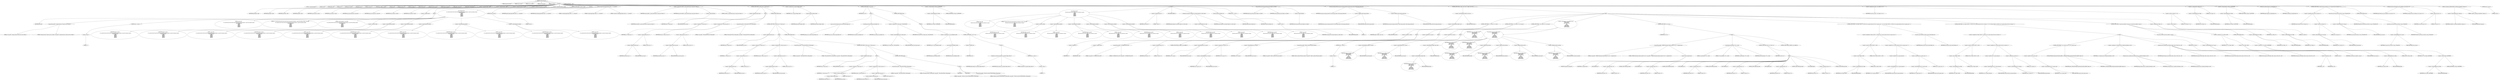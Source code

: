 digraph hostapd_notif_assoc {  
"1000117" [label = "(METHOD,hostapd_notif_assoc)" ]
"1000118" [label = "(PARAM,hostapd_data *hapd)" ]
"1000119" [label = "(PARAM,const u8 *addr)" ]
"1000120" [label = "(PARAM,const u8 *req_ies)" ]
"1000121" [label = "(PARAM,size_t req_ies_len)" ]
"1000122" [label = "(PARAM,int reassoc)" ]
"1000123" [label = "(BLOCK,,)" ]
"1000124" [label = "(LOCAL,v5: wpa_state_machine *)" ]
"1000125" [label = "(LOCAL,v6: u32)" ]
"1000126" [label = "(LOCAL,reason: u16)" ]
"1000127" [label = "(LOCAL,p: u8 *)" ]
"1000128" [label = "(LOCAL,buf: u8 [ 1064 ])" ]
"1000129" [label = "(LOCAL,ielen: size_t)" ]
"1000130" [label = "(LOCAL,ie: const u8 *)" ]
"1000131" [label = "(LOCAL,elems: ieee802_11_elems)" ]
"1000132" [label = "(LOCAL,res: int)" ]
"1000133" [label = "(LOCAL,new_assoc: int)" ]
"1000134" [label = "(LOCAL,sta: sta_info *)" ]
"1000135" [label = "(LOCAL,reassoca: int)" ]
"1000136" [label = "(LOCAL,req_ies_lena: size_t)" ]
"1000137" [label = "(LOCAL,req_iesa: const u8 *)" ]
"1000138" [label = "(LOCAL,addra: const u8 *)" ]
"1000139" [label = "(LOCAL,hapda: hostapd_data *)" ]
"1000140" [label = "(<operator>.assignment,hapda = hapd)" ]
"1000141" [label = "(IDENTIFIER,hapda,hapda = hapd)" ]
"1000142" [label = "(IDENTIFIER,hapd,hapda = hapd)" ]
"1000143" [label = "(<operator>.assignment,addra = addr)" ]
"1000144" [label = "(IDENTIFIER,addra,addra = addr)" ]
"1000145" [label = "(IDENTIFIER,addr,addra = addr)" ]
"1000146" [label = "(<operator>.assignment,req_iesa = req_ies)" ]
"1000147" [label = "(IDENTIFIER,req_iesa,req_iesa = req_ies)" ]
"1000148" [label = "(IDENTIFIER,req_ies,req_iesa = req_ies)" ]
"1000149" [label = "(<operator>.assignment,req_ies_lena = req_ies_len)" ]
"1000150" [label = "(IDENTIFIER,req_ies_lena,req_ies_lena = req_ies_len)" ]
"1000151" [label = "(IDENTIFIER,req_ies_len,req_ies_lena = req_ies_len)" ]
"1000152" [label = "(<operator>.assignment,reassoca = reassoc)" ]
"1000153" [label = "(IDENTIFIER,reassoca,reassoca = reassoc)" ]
"1000154" [label = "(IDENTIFIER,reassoc,reassoca = reassoc)" ]
"1000155" [label = "(CONTROL_STRUCTURE,if ( !addr ),if ( !addr ))" ]
"1000156" [label = "(<operator>.logicalNot,!addr)" ]
"1000157" [label = "(IDENTIFIER,addr,!addr)" ]
"1000158" [label = "(BLOCK,,)" ]
"1000159" [label = "(wpa_printf,wpa_printf(2, \"hostapd_notif_assoc: Skip event with no address\"))" ]
"1000160" [label = "(LITERAL,2,wpa_printf(2, \"hostapd_notif_assoc: Skip event with no address\"))" ]
"1000161" [label = "(LITERAL,\"hostapd_notif_assoc: Skip event with no address\",wpa_printf(2, \"hostapd_notif_assoc: Skip event with no address\"))" ]
"1000162" [label = "(RETURN,return -1;,return -1;)" ]
"1000163" [label = "(<operator>.minus,-1)" ]
"1000164" [label = "(LITERAL,1,-1)" ]
"1000165" [label = "(BLOCK,,)" ]
"1000166" [label = "(wpa_printf,wpa_printf(\n      2,\n      \"%s: Invalid SA=%02x:%02x:%02x:%02x:%02x:%02x in received indication - ignore this indication silently\",\n      \"hostapd_notif_assoc\",\n      *addra,\n      addra[1],\n      addra[2],\n      addra[3],\n      addra[4],\n      addra[5]))" ]
"1000167" [label = "(LITERAL,2,wpa_printf(\n      2,\n      \"%s: Invalid SA=%02x:%02x:%02x:%02x:%02x:%02x in received indication - ignore this indication silently\",\n      \"hostapd_notif_assoc\",\n      *addra,\n      addra[1],\n      addra[2],\n      addra[3],\n      addra[4],\n      addra[5]))" ]
"1000168" [label = "(LITERAL,\"%s: Invalid SA=%02x:%02x:%02x:%02x:%02x:%02x in received indication - ignore this indication silently\",wpa_printf(\n      2,\n      \"%s: Invalid SA=%02x:%02x:%02x:%02x:%02x:%02x in received indication - ignore this indication silently\",\n      \"hostapd_notif_assoc\",\n      *addra,\n      addra[1],\n      addra[2],\n      addra[3],\n      addra[4],\n      addra[5]))" ]
"1000169" [label = "(LITERAL,\"hostapd_notif_assoc\",wpa_printf(\n      2,\n      \"%s: Invalid SA=%02x:%02x:%02x:%02x:%02x:%02x in received indication - ignore this indication silently\",\n      \"hostapd_notif_assoc\",\n      *addra,\n      addra[1],\n      addra[2],\n      addra[3],\n      addra[4],\n      addra[5]))" ]
"1000170" [label = "(<operator>.indirection,*addra)" ]
"1000171" [label = "(IDENTIFIER,addra,wpa_printf(\n      2,\n      \"%s: Invalid SA=%02x:%02x:%02x:%02x:%02x:%02x in received indication - ignore this indication silently\",\n      \"hostapd_notif_assoc\",\n      *addra,\n      addra[1],\n      addra[2],\n      addra[3],\n      addra[4],\n      addra[5]))" ]
"1000172" [label = "(<operator>.indirectIndexAccess,addra[1])" ]
"1000173" [label = "(IDENTIFIER,addra,wpa_printf(\n      2,\n      \"%s: Invalid SA=%02x:%02x:%02x:%02x:%02x:%02x in received indication - ignore this indication silently\",\n      \"hostapd_notif_assoc\",\n      *addra,\n      addra[1],\n      addra[2],\n      addra[3],\n      addra[4],\n      addra[5]))" ]
"1000174" [label = "(LITERAL,1,wpa_printf(\n      2,\n      \"%s: Invalid SA=%02x:%02x:%02x:%02x:%02x:%02x in received indication - ignore this indication silently\",\n      \"hostapd_notif_assoc\",\n      *addra,\n      addra[1],\n      addra[2],\n      addra[3],\n      addra[4],\n      addra[5]))" ]
"1000175" [label = "(<operator>.indirectIndexAccess,addra[2])" ]
"1000176" [label = "(IDENTIFIER,addra,wpa_printf(\n      2,\n      \"%s: Invalid SA=%02x:%02x:%02x:%02x:%02x:%02x in received indication - ignore this indication silently\",\n      \"hostapd_notif_assoc\",\n      *addra,\n      addra[1],\n      addra[2],\n      addra[3],\n      addra[4],\n      addra[5]))" ]
"1000177" [label = "(LITERAL,2,wpa_printf(\n      2,\n      \"%s: Invalid SA=%02x:%02x:%02x:%02x:%02x:%02x in received indication - ignore this indication silently\",\n      \"hostapd_notif_assoc\",\n      *addra,\n      addra[1],\n      addra[2],\n      addra[3],\n      addra[4],\n      addra[5]))" ]
"1000178" [label = "(<operator>.indirectIndexAccess,addra[3])" ]
"1000179" [label = "(IDENTIFIER,addra,wpa_printf(\n      2,\n      \"%s: Invalid SA=%02x:%02x:%02x:%02x:%02x:%02x in received indication - ignore this indication silently\",\n      \"hostapd_notif_assoc\",\n      *addra,\n      addra[1],\n      addra[2],\n      addra[3],\n      addra[4],\n      addra[5]))" ]
"1000180" [label = "(LITERAL,3,wpa_printf(\n      2,\n      \"%s: Invalid SA=%02x:%02x:%02x:%02x:%02x:%02x in received indication - ignore this indication silently\",\n      \"hostapd_notif_assoc\",\n      *addra,\n      addra[1],\n      addra[2],\n      addra[3],\n      addra[4],\n      addra[5]))" ]
"1000181" [label = "(<operator>.indirectIndexAccess,addra[4])" ]
"1000182" [label = "(IDENTIFIER,addra,wpa_printf(\n      2,\n      \"%s: Invalid SA=%02x:%02x:%02x:%02x:%02x:%02x in received indication - ignore this indication silently\",\n      \"hostapd_notif_assoc\",\n      *addra,\n      addra[1],\n      addra[2],\n      addra[3],\n      addra[4],\n      addra[5]))" ]
"1000183" [label = "(LITERAL,4,wpa_printf(\n      2,\n      \"%s: Invalid SA=%02x:%02x:%02x:%02x:%02x:%02x in received indication - ignore this indication silently\",\n      \"hostapd_notif_assoc\",\n      *addra,\n      addra[1],\n      addra[2],\n      addra[3],\n      addra[4],\n      addra[5]))" ]
"1000184" [label = "(<operator>.indirectIndexAccess,addra[5])" ]
"1000185" [label = "(IDENTIFIER,addra,wpa_printf(\n      2,\n      \"%s: Invalid SA=%02x:%02x:%02x:%02x:%02x:%02x in received indication - ignore this indication silently\",\n      \"hostapd_notif_assoc\",\n      *addra,\n      addra[1],\n      addra[2],\n      addra[3],\n      addra[4],\n      addra[5]))" ]
"1000186" [label = "(LITERAL,5,wpa_printf(\n      2,\n      \"%s: Invalid SA=%02x:%02x:%02x:%02x:%02x:%02x in received indication - ignore this indication silently\",\n      \"hostapd_notif_assoc\",\n      *addra,\n      addra[1],\n      addra[2],\n      addra[3],\n      addra[4],\n      addra[5]))" ]
"1000187" [label = "(RETURN,return 0;,return 0;)" ]
"1000188" [label = "(LITERAL,0,return 0;)" ]
"1000189" [label = "(hostapd_logger,hostapd_logger(hapda, addra, 1u, 2, \"associated\"))" ]
"1000190" [label = "(IDENTIFIER,hapda,hostapd_logger(hapda, addra, 1u, 2, \"associated\"))" ]
"1000191" [label = "(IDENTIFIER,addra,hostapd_logger(hapda, addra, 1u, 2, \"associated\"))" ]
"1000192" [label = "(LITERAL,1u,hostapd_logger(hapda, addra, 1u, 2, \"associated\"))" ]
"1000193" [label = "(LITERAL,2,hostapd_logger(hapda, addra, 1u, 2, \"associated\"))" ]
"1000194" [label = "(LITERAL,\"associated\",hostapd_logger(hapda, addra, 1u, 2, \"associated\"))" ]
"1000195" [label = "(ieee802_11_parse_elems,ieee802_11_parse_elems(req_iesa, req_ies_lena, &elems, 0))" ]
"1000196" [label = "(IDENTIFIER,req_iesa,ieee802_11_parse_elems(req_iesa, req_ies_lena, &elems, 0))" ]
"1000197" [label = "(IDENTIFIER,req_ies_lena,ieee802_11_parse_elems(req_iesa, req_ies_lena, &elems, 0))" ]
"1000198" [label = "(<operator>.addressOf,&elems)" ]
"1000199" [label = "(IDENTIFIER,elems,ieee802_11_parse_elems(req_iesa, req_ies_lena, &elems, 0))" ]
"1000200" [label = "(LITERAL,0,ieee802_11_parse_elems(req_iesa, req_ies_lena, &elems, 0))" ]
"1000201" [label = "(CONTROL_STRUCTURE,if ( elems.wps_ie ),if ( elems.wps_ie ))" ]
"1000202" [label = "(<operator>.fieldAccess,elems.wps_ie)" ]
"1000203" [label = "(IDENTIFIER,elems,if ( elems.wps_ie ))" ]
"1000204" [label = "(FIELD_IDENTIFIER,wps_ie,wps_ie)" ]
"1000205" [label = "(BLOCK,,)" ]
"1000206" [label = "(<operator>.assignment,ie = elems.wps_ie - 2)" ]
"1000207" [label = "(IDENTIFIER,ie,ie = elems.wps_ie - 2)" ]
"1000208" [label = "(<operator>.subtraction,elems.wps_ie - 2)" ]
"1000209" [label = "(<operator>.fieldAccess,elems.wps_ie)" ]
"1000210" [label = "(IDENTIFIER,elems,elems.wps_ie - 2)" ]
"1000211" [label = "(FIELD_IDENTIFIER,wps_ie,wps_ie)" ]
"1000212" [label = "(LITERAL,2,elems.wps_ie - 2)" ]
"1000213" [label = "(<operator>.assignment,ielen = elems.wps_ie_len + 2)" ]
"1000214" [label = "(IDENTIFIER,ielen,ielen = elems.wps_ie_len + 2)" ]
"1000215" [label = "(<operator>.addition,elems.wps_ie_len + 2)" ]
"1000216" [label = "(<operator>.fieldAccess,elems.wps_ie_len)" ]
"1000217" [label = "(IDENTIFIER,elems,elems.wps_ie_len + 2)" ]
"1000218" [label = "(FIELD_IDENTIFIER,wps_ie_len,wps_ie_len)" ]
"1000219" [label = "(LITERAL,2,elems.wps_ie_len + 2)" ]
"1000220" [label = "(wpa_printf,wpa_printf(2, \"STA included WPS IE in (Re)AssocReq\"))" ]
"1000221" [label = "(LITERAL,2,wpa_printf(2, \"STA included WPS IE in (Re)AssocReq\"))" ]
"1000222" [label = "(LITERAL,\"STA included WPS IE in (Re)AssocReq\",wpa_printf(2, \"STA included WPS IE in (Re)AssocReq\"))" ]
"1000223" [label = "(CONTROL_STRUCTURE,else,else)" ]
"1000224" [label = "(CONTROL_STRUCTURE,if ( elems.rsn_ie ),if ( elems.rsn_ie ))" ]
"1000225" [label = "(<operator>.fieldAccess,elems.rsn_ie)" ]
"1000226" [label = "(IDENTIFIER,elems,if ( elems.rsn_ie ))" ]
"1000227" [label = "(FIELD_IDENTIFIER,rsn_ie,rsn_ie)" ]
"1000228" [label = "(BLOCK,,)" ]
"1000229" [label = "(<operator>.assignment,ie = elems.rsn_ie - 2)" ]
"1000230" [label = "(IDENTIFIER,ie,ie = elems.rsn_ie - 2)" ]
"1000231" [label = "(<operator>.subtraction,elems.rsn_ie - 2)" ]
"1000232" [label = "(<operator>.fieldAccess,elems.rsn_ie)" ]
"1000233" [label = "(IDENTIFIER,elems,elems.rsn_ie - 2)" ]
"1000234" [label = "(FIELD_IDENTIFIER,rsn_ie,rsn_ie)" ]
"1000235" [label = "(LITERAL,2,elems.rsn_ie - 2)" ]
"1000236" [label = "(<operator>.assignment,ielen = elems.rsn_ie_len + 2)" ]
"1000237" [label = "(IDENTIFIER,ielen,ielen = elems.rsn_ie_len + 2)" ]
"1000238" [label = "(<operator>.addition,elems.rsn_ie_len + 2)" ]
"1000239" [label = "(<operator>.fieldAccess,elems.rsn_ie_len)" ]
"1000240" [label = "(IDENTIFIER,elems,elems.rsn_ie_len + 2)" ]
"1000241" [label = "(FIELD_IDENTIFIER,rsn_ie_len,rsn_ie_len)" ]
"1000242" [label = "(LITERAL,2,elems.rsn_ie_len + 2)" ]
"1000243" [label = "(wpa_printf,wpa_printf(2, \"STA included RSN IE in (Re)AssocReq\"))" ]
"1000244" [label = "(LITERAL,2,wpa_printf(2, \"STA included RSN IE in (Re)AssocReq\"))" ]
"1000245" [label = "(LITERAL,\"STA included RSN IE in (Re)AssocReq\",wpa_printf(2, \"STA included RSN IE in (Re)AssocReq\"))" ]
"1000246" [label = "(CONTROL_STRUCTURE,else,else)" ]
"1000247" [label = "(CONTROL_STRUCTURE,if ( elems.wpa_ie ),if ( elems.wpa_ie ))" ]
"1000248" [label = "(<operator>.fieldAccess,elems.wpa_ie)" ]
"1000249" [label = "(IDENTIFIER,elems,if ( elems.wpa_ie ))" ]
"1000250" [label = "(FIELD_IDENTIFIER,wpa_ie,wpa_ie)" ]
"1000251" [label = "(BLOCK,,)" ]
"1000252" [label = "(<operator>.assignment,ie = elems.wpa_ie - 2)" ]
"1000253" [label = "(IDENTIFIER,ie,ie = elems.wpa_ie - 2)" ]
"1000254" [label = "(<operator>.subtraction,elems.wpa_ie - 2)" ]
"1000255" [label = "(<operator>.fieldAccess,elems.wpa_ie)" ]
"1000256" [label = "(IDENTIFIER,elems,elems.wpa_ie - 2)" ]
"1000257" [label = "(FIELD_IDENTIFIER,wpa_ie,wpa_ie)" ]
"1000258" [label = "(LITERAL,2,elems.wpa_ie - 2)" ]
"1000259" [label = "(<operator>.assignment,ielen = elems.wpa_ie_len + 2)" ]
"1000260" [label = "(IDENTIFIER,ielen,ielen = elems.wpa_ie_len + 2)" ]
"1000261" [label = "(<operator>.addition,elems.wpa_ie_len + 2)" ]
"1000262" [label = "(<operator>.fieldAccess,elems.wpa_ie_len)" ]
"1000263" [label = "(IDENTIFIER,elems,elems.wpa_ie_len + 2)" ]
"1000264" [label = "(FIELD_IDENTIFIER,wpa_ie_len,wpa_ie_len)" ]
"1000265" [label = "(LITERAL,2,elems.wpa_ie_len + 2)" ]
"1000266" [label = "(wpa_printf,wpa_printf(2, \"STA included WPA IE in (Re)AssocReq\"))" ]
"1000267" [label = "(LITERAL,2,wpa_printf(2, \"STA included WPA IE in (Re)AssocReq\"))" ]
"1000268" [label = "(LITERAL,\"STA included WPA IE in (Re)AssocReq\",wpa_printf(2, \"STA included WPA IE in (Re)AssocReq\"))" ]
"1000269" [label = "(CONTROL_STRUCTURE,else,else)" ]
"1000270" [label = "(BLOCK,,)" ]
"1000271" [label = "(IDENTIFIER,L,)" ]
"1000272" [label = "(IDENTIFIER,L,)" ]
"1000273" [label = "(wpa_printf,wpa_printf(2, \"STA did not include WPS/RSN/WPA IE in (Re)AssocReq\"))" ]
"1000274" [label = "(LITERAL,2,wpa_printf(2, \"STA did not include WPS/RSN/WPA IE in (Re)AssocReq\"))" ]
"1000275" [label = "(LITERAL,\"STA did not include WPS/RSN/WPA IE in (Re)AssocReq\",wpa_printf(2, \"STA did not include WPS/RSN/WPA IE in (Re)AssocReq\"))" ]
"1000276" [label = "(<operator>.assignment,sta = ap_get_sta(hapda, addra))" ]
"1000277" [label = "(IDENTIFIER,sta,sta = ap_get_sta(hapda, addra))" ]
"1000278" [label = "(ap_get_sta,ap_get_sta(hapda, addra))" ]
"1000279" [label = "(IDENTIFIER,hapda,ap_get_sta(hapda, addra))" ]
"1000280" [label = "(IDENTIFIER,addra,ap_get_sta(hapda, addra))" ]
"1000281" [label = "(CONTROL_STRUCTURE,if ( sta ),if ( sta ))" ]
"1000282" [label = "(IDENTIFIER,sta,if ( sta ))" ]
"1000283" [label = "(BLOCK,,)" ]
"1000284" [label = "(ap_sta_no_session_timeout,ap_sta_no_session_timeout(hapda, sta))" ]
"1000285" [label = "(IDENTIFIER,hapda,ap_sta_no_session_timeout(hapda, sta))" ]
"1000286" [label = "(IDENTIFIER,sta,ap_sta_no_session_timeout(hapda, sta))" ]
"1000287" [label = "(accounting_sta_stop,accounting_sta_stop(hapda, sta))" ]
"1000288" [label = "(IDENTIFIER,hapda,accounting_sta_stop(hapda, sta))" ]
"1000289" [label = "(IDENTIFIER,sta,accounting_sta_stop(hapda, sta))" ]
"1000290" [label = "(<operator>.assignment,sta->timeout_next = STA_NULLFUNC)" ]
"1000291" [label = "(<operator>.indirectFieldAccess,sta->timeout_next)" ]
"1000292" [label = "(IDENTIFIER,sta,sta->timeout_next = STA_NULLFUNC)" ]
"1000293" [label = "(FIELD_IDENTIFIER,timeout_next,timeout_next)" ]
"1000294" [label = "(IDENTIFIER,STA_NULLFUNC,sta->timeout_next = STA_NULLFUNC)" ]
"1000295" [label = "(CONTROL_STRUCTURE,else,else)" ]
"1000296" [label = "(BLOCK,,)" ]
"1000297" [label = "(<operator>.assignment,sta = ap_sta_add(hapda, addra))" ]
"1000298" [label = "(IDENTIFIER,sta,sta = ap_sta_add(hapda, addra))" ]
"1000299" [label = "(ap_sta_add,ap_sta_add(hapda, addra))" ]
"1000300" [label = "(IDENTIFIER,hapda,ap_sta_add(hapda, addra))" ]
"1000301" [label = "(IDENTIFIER,addra,ap_sta_add(hapda, addra))" ]
"1000302" [label = "(CONTROL_STRUCTURE,if ( !sta ),if ( !sta ))" ]
"1000303" [label = "(<operator>.logicalNot,!sta)" ]
"1000304" [label = "(IDENTIFIER,sta,!sta)" ]
"1000305" [label = "(BLOCK,,)" ]
"1000306" [label = "(hostapd_drv_sta_disassoc,hostapd_drv_sta_disassoc(hapda, addra, 5))" ]
"1000307" [label = "(IDENTIFIER,hapda,hostapd_drv_sta_disassoc(hapda, addra, 5))" ]
"1000308" [label = "(IDENTIFIER,addra,hostapd_drv_sta_disassoc(hapda, addra, 5))" ]
"1000309" [label = "(LITERAL,5,hostapd_drv_sta_disassoc(hapda, addra, 5))" ]
"1000310" [label = "(RETURN,return -1;,return -1;)" ]
"1000311" [label = "(<operator>.minus,-1)" ]
"1000312" [label = "(LITERAL,1,-1)" ]
"1000313" [label = "(<operators>.assignmentAnd,sta->flags &= 0xFFFECFFF)" ]
"1000314" [label = "(<operator>.indirectFieldAccess,sta->flags)" ]
"1000315" [label = "(IDENTIFIER,sta,sta->flags &= 0xFFFECFFF)" ]
"1000316" [label = "(FIELD_IDENTIFIER,flags,flags)" ]
"1000317" [label = "(LITERAL,0xFFFECFFF,sta->flags &= 0xFFFECFFF)" ]
"1000318" [label = "(BLOCK,,)" ]
"1000319" [label = "(wpa_printf,wpa_printf(\n      3,\n      \"STA %02x:%02x:%02x:%02x:%02x:%02x not allowed to connect\",\n      *addra,\n      addra[1],\n      addra[2],\n      addra[3],\n      addra[4],\n      addra[5]))" ]
"1000320" [label = "(LITERAL,3,wpa_printf(\n      3,\n      \"STA %02x:%02x:%02x:%02x:%02x:%02x not allowed to connect\",\n      *addra,\n      addra[1],\n      addra[2],\n      addra[3],\n      addra[4],\n      addra[5]))" ]
"1000321" [label = "(LITERAL,\"STA %02x:%02x:%02x:%02x:%02x:%02x not allowed to connect\",wpa_printf(\n      3,\n      \"STA %02x:%02x:%02x:%02x:%02x:%02x not allowed to connect\",\n      *addra,\n      addra[1],\n      addra[2],\n      addra[3],\n      addra[4],\n      addra[5]))" ]
"1000322" [label = "(<operator>.indirection,*addra)" ]
"1000323" [label = "(IDENTIFIER,addra,wpa_printf(\n      3,\n      \"STA %02x:%02x:%02x:%02x:%02x:%02x not allowed to connect\",\n      *addra,\n      addra[1],\n      addra[2],\n      addra[3],\n      addra[4],\n      addra[5]))" ]
"1000324" [label = "(<operator>.indirectIndexAccess,addra[1])" ]
"1000325" [label = "(IDENTIFIER,addra,wpa_printf(\n      3,\n      \"STA %02x:%02x:%02x:%02x:%02x:%02x not allowed to connect\",\n      *addra,\n      addra[1],\n      addra[2],\n      addra[3],\n      addra[4],\n      addra[5]))" ]
"1000326" [label = "(LITERAL,1,wpa_printf(\n      3,\n      \"STA %02x:%02x:%02x:%02x:%02x:%02x not allowed to connect\",\n      *addra,\n      addra[1],\n      addra[2],\n      addra[3],\n      addra[4],\n      addra[5]))" ]
"1000327" [label = "(<operator>.indirectIndexAccess,addra[2])" ]
"1000328" [label = "(IDENTIFIER,addra,wpa_printf(\n      3,\n      \"STA %02x:%02x:%02x:%02x:%02x:%02x not allowed to connect\",\n      *addra,\n      addra[1],\n      addra[2],\n      addra[3],\n      addra[4],\n      addra[5]))" ]
"1000329" [label = "(LITERAL,2,wpa_printf(\n      3,\n      \"STA %02x:%02x:%02x:%02x:%02x:%02x not allowed to connect\",\n      *addra,\n      addra[1],\n      addra[2],\n      addra[3],\n      addra[4],\n      addra[5]))" ]
"1000330" [label = "(<operator>.indirectIndexAccess,addra[3])" ]
"1000331" [label = "(IDENTIFIER,addra,wpa_printf(\n      3,\n      \"STA %02x:%02x:%02x:%02x:%02x:%02x not allowed to connect\",\n      *addra,\n      addra[1],\n      addra[2],\n      addra[3],\n      addra[4],\n      addra[5]))" ]
"1000332" [label = "(LITERAL,3,wpa_printf(\n      3,\n      \"STA %02x:%02x:%02x:%02x:%02x:%02x not allowed to connect\",\n      *addra,\n      addra[1],\n      addra[2],\n      addra[3],\n      addra[4],\n      addra[5]))" ]
"1000333" [label = "(<operator>.indirectIndexAccess,addra[4])" ]
"1000334" [label = "(IDENTIFIER,addra,wpa_printf(\n      3,\n      \"STA %02x:%02x:%02x:%02x:%02x:%02x not allowed to connect\",\n      *addra,\n      addra[1],\n      addra[2],\n      addra[3],\n      addra[4],\n      addra[5]))" ]
"1000335" [label = "(LITERAL,4,wpa_printf(\n      3,\n      \"STA %02x:%02x:%02x:%02x:%02x:%02x not allowed to connect\",\n      *addra,\n      addra[1],\n      addra[2],\n      addra[3],\n      addra[4],\n      addra[5]))" ]
"1000336" [label = "(<operator>.indirectIndexAccess,addra[5])" ]
"1000337" [label = "(IDENTIFIER,addra,wpa_printf(\n      3,\n      \"STA %02x:%02x:%02x:%02x:%02x:%02x not allowed to connect\",\n      *addra,\n      addra[1],\n      addra[2],\n      addra[3],\n      addra[4],\n      addra[5]))" ]
"1000338" [label = "(LITERAL,5,wpa_printf(\n      3,\n      \"STA %02x:%02x:%02x:%02x:%02x:%02x not allowed to connect\",\n      *addra,\n      addra[1],\n      addra[2],\n      addra[3],\n      addra[4],\n      addra[5]))" ]
"1000339" [label = "(<operator>.assignment,reason = 1)" ]
"1000340" [label = "(IDENTIFIER,reason,reason = 1)" ]
"1000341" [label = "(LITERAL,1,reason = 1)" ]
"1000342" [label = "(JUMP_TARGET,LABEL_61)" ]
"1000343" [label = "(hostapd_drv_sta_disassoc,hostapd_drv_sta_disassoc(hapda, sta->addr, reason))" ]
"1000344" [label = "(IDENTIFIER,hapda,hostapd_drv_sta_disassoc(hapda, sta->addr, reason))" ]
"1000345" [label = "(<operator>.indirectFieldAccess,sta->addr)" ]
"1000346" [label = "(IDENTIFIER,sta,hostapd_drv_sta_disassoc(hapda, sta->addr, reason))" ]
"1000347" [label = "(FIELD_IDENTIFIER,addr,addr)" ]
"1000348" [label = "(IDENTIFIER,reason,hostapd_drv_sta_disassoc(hapda, sta->addr, reason))" ]
"1000349" [label = "(ap_free_sta,ap_free_sta(hapda, sta))" ]
"1000350" [label = "(IDENTIFIER,hapda,ap_free_sta(hapda, sta))" ]
"1000351" [label = "(IDENTIFIER,sta,ap_free_sta(hapda, sta))" ]
"1000352" [label = "(RETURN,return -1;,return -1;)" ]
"1000353" [label = "(<operator>.minus,-1)" ]
"1000354" [label = "(LITERAL,1,-1)" ]
"1000355" [label = "(mbo_ap_check_sta_assoc,mbo_ap_check_sta_assoc(hapda, sta, &elems))" ]
"1000356" [label = "(IDENTIFIER,hapda,mbo_ap_check_sta_assoc(hapda, sta, &elems))" ]
"1000357" [label = "(IDENTIFIER,sta,mbo_ap_check_sta_assoc(hapda, sta, &elems))" ]
"1000358" [label = "(<operator>.addressOf,&elems)" ]
"1000359" [label = "(IDENTIFIER,elems,mbo_ap_check_sta_assoc(hapda, sta, &elems))" ]
"1000360" [label = "(ap_copy_sta_supp_op_classes,ap_copy_sta_supp_op_classes(sta, elems.supp_op_classes, elems.supp_op_classes_len))" ]
"1000361" [label = "(IDENTIFIER,sta,ap_copy_sta_supp_op_classes(sta, elems.supp_op_classes, elems.supp_op_classes_len))" ]
"1000362" [label = "(<operator>.fieldAccess,elems.supp_op_classes)" ]
"1000363" [label = "(IDENTIFIER,elems,ap_copy_sta_supp_op_classes(sta, elems.supp_op_classes, elems.supp_op_classes_len))" ]
"1000364" [label = "(FIELD_IDENTIFIER,supp_op_classes,supp_op_classes)" ]
"1000365" [label = "(<operator>.fieldAccess,elems.supp_op_classes_len)" ]
"1000366" [label = "(IDENTIFIER,elems,ap_copy_sta_supp_op_classes(sta, elems.supp_op_classes, elems.supp_op_classes_len))" ]
"1000367" [label = "(FIELD_IDENTIFIER,supp_op_classes_len,supp_op_classes_len)" ]
"1000368" [label = "(CONTROL_STRUCTURE,if ( hapda->conf->wpa ),if ( hapda->conf->wpa ))" ]
"1000369" [label = "(<operator>.indirectFieldAccess,hapda->conf->wpa)" ]
"1000370" [label = "(<operator>.indirectFieldAccess,hapda->conf)" ]
"1000371" [label = "(IDENTIFIER,hapda,if ( hapda->conf->wpa ))" ]
"1000372" [label = "(FIELD_IDENTIFIER,conf,conf)" ]
"1000373" [label = "(FIELD_IDENTIFIER,wpa,wpa)" ]
"1000374" [label = "(BLOCK,,)" ]
"1000375" [label = "(CONTROL_STRUCTURE,if ( !ie || !ielen ),if ( !ie || !ielen ))" ]
"1000376" [label = "(<operator>.logicalOr,!ie || !ielen)" ]
"1000377" [label = "(<operator>.logicalNot,!ie)" ]
"1000378" [label = "(IDENTIFIER,ie,!ie)" ]
"1000379" [label = "(<operator>.logicalNot,!ielen)" ]
"1000380" [label = "(IDENTIFIER,ielen,!ielen)" ]
"1000381" [label = "(BLOCK,,)" ]
"1000382" [label = "(wpa_printf,wpa_printf(2, \"No WPA/RSN IE from STA\"))" ]
"1000383" [label = "(LITERAL,2,wpa_printf(2, \"No WPA/RSN IE from STA\"))" ]
"1000384" [label = "(LITERAL,\"No WPA/RSN IE from STA\",wpa_printf(2, \"No WPA/RSN IE from STA\"))" ]
"1000385" [label = "(<operator>.assignment,reason = 13)" ]
"1000386" [label = "(IDENTIFIER,reason,reason = 13)" ]
"1000387" [label = "(LITERAL,13,reason = 13)" ]
"1000388" [label = "(CONTROL_STRUCTURE,goto LABEL_61;,goto LABEL_61;)" ]
"1000389" [label = "(CONTROL_STRUCTURE,if ( !sta->wpa_sm ),if ( !sta->wpa_sm ))" ]
"1000390" [label = "(<operator>.logicalNot,!sta->wpa_sm)" ]
"1000391" [label = "(<operator>.indirectFieldAccess,sta->wpa_sm)" ]
"1000392" [label = "(IDENTIFIER,sta,!sta->wpa_sm)" ]
"1000393" [label = "(FIELD_IDENTIFIER,wpa_sm,wpa_sm)" ]
"1000394" [label = "(BLOCK,,)" ]
"1000395" [label = "(<operator>.assignment,sta->wpa_sm = v5)" ]
"1000396" [label = "(<operator>.indirectFieldAccess,sta->wpa_sm)" ]
"1000397" [label = "(IDENTIFIER,sta,sta->wpa_sm = v5)" ]
"1000398" [label = "(FIELD_IDENTIFIER,wpa_sm,wpa_sm)" ]
"1000399" [label = "(IDENTIFIER,v5,sta->wpa_sm = v5)" ]
"1000400" [label = "(CONTROL_STRUCTURE,if ( !sta->wpa_sm ),if ( !sta->wpa_sm ))" ]
"1000401" [label = "(<operator>.logicalNot,!sta->wpa_sm)" ]
"1000402" [label = "(<operator>.indirectFieldAccess,sta->wpa_sm)" ]
"1000403" [label = "(IDENTIFIER,sta,!sta->wpa_sm)" ]
"1000404" [label = "(FIELD_IDENTIFIER,wpa_sm,wpa_sm)" ]
"1000405" [label = "(BLOCK,,)" ]
"1000406" [label = "(wpa_printf,wpa_printf(5, \"Failed to initialize WPA state machine\"))" ]
"1000407" [label = "(LITERAL,5,wpa_printf(5, \"Failed to initialize WPA state machine\"))" ]
"1000408" [label = "(LITERAL,\"Failed to initialize WPA state machine\",wpa_printf(5, \"Failed to initialize WPA state machine\"))" ]
"1000409" [label = "(RETURN,return -1;,return -1;)" ]
"1000410" [label = "(<operator>.minus,-1)" ]
"1000411" [label = "(LITERAL,1,-1)" ]
"1000412" [label = "(<operator>.assignment,res = wpa_validate_wpa_ie(\n            hapda->wpa_auth,\n            sta->wpa_sm,\n            hapda->iface->freq,\n            ie,\n            ielen,\n            elems.mdie,\n            elems.mdie_len,\n            elems.owe_dh,\n            elems.owe_dh_len))" ]
"1000413" [label = "(IDENTIFIER,res,res = wpa_validate_wpa_ie(\n            hapda->wpa_auth,\n            sta->wpa_sm,\n            hapda->iface->freq,\n            ie,\n            ielen,\n            elems.mdie,\n            elems.mdie_len,\n            elems.owe_dh,\n            elems.owe_dh_len))" ]
"1000414" [label = "(wpa_validate_wpa_ie,wpa_validate_wpa_ie(\n            hapda->wpa_auth,\n            sta->wpa_sm,\n            hapda->iface->freq,\n            ie,\n            ielen,\n            elems.mdie,\n            elems.mdie_len,\n            elems.owe_dh,\n            elems.owe_dh_len))" ]
"1000415" [label = "(<operator>.indirectFieldAccess,hapda->wpa_auth)" ]
"1000416" [label = "(IDENTIFIER,hapda,wpa_validate_wpa_ie(\n            hapda->wpa_auth,\n            sta->wpa_sm,\n            hapda->iface->freq,\n            ie,\n            ielen,\n            elems.mdie,\n            elems.mdie_len,\n            elems.owe_dh,\n            elems.owe_dh_len))" ]
"1000417" [label = "(FIELD_IDENTIFIER,wpa_auth,wpa_auth)" ]
"1000418" [label = "(<operator>.indirectFieldAccess,sta->wpa_sm)" ]
"1000419" [label = "(IDENTIFIER,sta,wpa_validate_wpa_ie(\n            hapda->wpa_auth,\n            sta->wpa_sm,\n            hapda->iface->freq,\n            ie,\n            ielen,\n            elems.mdie,\n            elems.mdie_len,\n            elems.owe_dh,\n            elems.owe_dh_len))" ]
"1000420" [label = "(FIELD_IDENTIFIER,wpa_sm,wpa_sm)" ]
"1000421" [label = "(<operator>.indirectFieldAccess,hapda->iface->freq)" ]
"1000422" [label = "(<operator>.indirectFieldAccess,hapda->iface)" ]
"1000423" [label = "(IDENTIFIER,hapda,wpa_validate_wpa_ie(\n            hapda->wpa_auth,\n            sta->wpa_sm,\n            hapda->iface->freq,\n            ie,\n            ielen,\n            elems.mdie,\n            elems.mdie_len,\n            elems.owe_dh,\n            elems.owe_dh_len))" ]
"1000424" [label = "(FIELD_IDENTIFIER,iface,iface)" ]
"1000425" [label = "(FIELD_IDENTIFIER,freq,freq)" ]
"1000426" [label = "(IDENTIFIER,ie,wpa_validate_wpa_ie(\n            hapda->wpa_auth,\n            sta->wpa_sm,\n            hapda->iface->freq,\n            ie,\n            ielen,\n            elems.mdie,\n            elems.mdie_len,\n            elems.owe_dh,\n            elems.owe_dh_len))" ]
"1000427" [label = "(IDENTIFIER,ielen,wpa_validate_wpa_ie(\n            hapda->wpa_auth,\n            sta->wpa_sm,\n            hapda->iface->freq,\n            ie,\n            ielen,\n            elems.mdie,\n            elems.mdie_len,\n            elems.owe_dh,\n            elems.owe_dh_len))" ]
"1000428" [label = "(<operator>.fieldAccess,elems.mdie)" ]
"1000429" [label = "(IDENTIFIER,elems,wpa_validate_wpa_ie(\n            hapda->wpa_auth,\n            sta->wpa_sm,\n            hapda->iface->freq,\n            ie,\n            ielen,\n            elems.mdie,\n            elems.mdie_len,\n            elems.owe_dh,\n            elems.owe_dh_len))" ]
"1000430" [label = "(FIELD_IDENTIFIER,mdie,mdie)" ]
"1000431" [label = "(<operator>.fieldAccess,elems.mdie_len)" ]
"1000432" [label = "(IDENTIFIER,elems,wpa_validate_wpa_ie(\n            hapda->wpa_auth,\n            sta->wpa_sm,\n            hapda->iface->freq,\n            ie,\n            ielen,\n            elems.mdie,\n            elems.mdie_len,\n            elems.owe_dh,\n            elems.owe_dh_len))" ]
"1000433" [label = "(FIELD_IDENTIFIER,mdie_len,mdie_len)" ]
"1000434" [label = "(<operator>.fieldAccess,elems.owe_dh)" ]
"1000435" [label = "(IDENTIFIER,elems,wpa_validate_wpa_ie(\n            hapda->wpa_auth,\n            sta->wpa_sm,\n            hapda->iface->freq,\n            ie,\n            ielen,\n            elems.mdie,\n            elems.mdie_len,\n            elems.owe_dh,\n            elems.owe_dh_len))" ]
"1000436" [label = "(FIELD_IDENTIFIER,owe_dh,owe_dh)" ]
"1000437" [label = "(<operator>.fieldAccess,elems.owe_dh_len)" ]
"1000438" [label = "(IDENTIFIER,elems,wpa_validate_wpa_ie(\n            hapda->wpa_auth,\n            sta->wpa_sm,\n            hapda->iface->freq,\n            ie,\n            ielen,\n            elems.mdie,\n            elems.mdie_len,\n            elems.owe_dh,\n            elems.owe_dh_len))" ]
"1000439" [label = "(FIELD_IDENTIFIER,owe_dh_len,owe_dh_len)" ]
"1000440" [label = "(CONTROL_STRUCTURE,if ( res ),if ( res ))" ]
"1000441" [label = "(IDENTIFIER,res,if ( res ))" ]
"1000442" [label = "(BLOCK,,)" ]
"1000443" [label = "(wpa_printf,wpa_printf(2, \"WPA/RSN information element rejected? (res %u)\", (unsigned int)res))" ]
"1000444" [label = "(LITERAL,2,wpa_printf(2, \"WPA/RSN information element rejected? (res %u)\", (unsigned int)res))" ]
"1000445" [label = "(LITERAL,\"WPA/RSN information element rejected? (res %u)\",wpa_printf(2, \"WPA/RSN information element rejected? (res %u)\", (unsigned int)res))" ]
"1000446" [label = "(<operator>.cast,(unsigned int)res)" ]
"1000447" [label = "(UNKNOWN,unsigned int,unsigned int)" ]
"1000448" [label = "(IDENTIFIER,res,(unsigned int)res)" ]
"1000449" [label = "(wpa_hexdump,wpa_hexdump(2, \"IE\", ie, ielen))" ]
"1000450" [label = "(LITERAL,2,wpa_hexdump(2, \"IE\", ie, ielen))" ]
"1000451" [label = "(LITERAL,\"IE\",wpa_hexdump(2, \"IE\", ie, ielen))" ]
"1000452" [label = "(IDENTIFIER,ie,wpa_hexdump(2, \"IE\", ie, ielen))" ]
"1000453" [label = "(IDENTIFIER,ielen,wpa_hexdump(2, \"IE\", ie, ielen))" ]
"1000454" [label = "(CONTROL_STRUCTURE,switch ( res ),switch ( res ))" ]
"1000455" [label = "(IDENTIFIER,res,switch ( res ))" ]
"1000456" [label = "(BLOCK,,)" ]
"1000457" [label = "(JUMP_TARGET,case 2)" ]
"1000458" [label = "(<operator>.assignment,reason = 18)" ]
"1000459" [label = "(IDENTIFIER,reason,reason = 18)" ]
"1000460" [label = "(LITERAL,18,reason = 18)" ]
"1000461" [label = "(CONTROL_STRUCTURE,break;,break;)" ]
"1000462" [label = "(JUMP_TARGET,case 3)" ]
"1000463" [label = "(<operator>.assignment,reason = 19)" ]
"1000464" [label = "(IDENTIFIER,reason,reason = 19)" ]
"1000465" [label = "(LITERAL,19,reason = 19)" ]
"1000466" [label = "(CONTROL_STRUCTURE,break;,break;)" ]
"1000467" [label = "(JUMP_TARGET,case 4)" ]
"1000468" [label = "(<operator>.assignment,reason = 20)" ]
"1000469" [label = "(IDENTIFIER,reason,reason = 20)" ]
"1000470" [label = "(LITERAL,20,reason = 20)" ]
"1000471" [label = "(CONTROL_STRUCTURE,break;,break;)" ]
"1000472" [label = "(JUMP_TARGET,case 7)" ]
"1000473" [label = "(<operator>.assignment,reason = 13)" ]
"1000474" [label = "(IDENTIFIER,reason,reason = 13)" ]
"1000475" [label = "(LITERAL,13,reason = 13)" ]
"1000476" [label = "(CONTROL_STRUCTURE,break;,break;)" ]
"1000477" [label = "(JUMP_TARGET,case 8)" ]
"1000478" [label = "(<operator>.assignment,reason = 24)" ]
"1000479" [label = "(IDENTIFIER,reason,reason = 24)" ]
"1000480" [label = "(LITERAL,24,reason = 24)" ]
"1000481" [label = "(CONTROL_STRUCTURE,break;,break;)" ]
"1000482" [label = "(JUMP_TARGET,default)" ]
"1000483" [label = "(<operator>.assignment,reason = 13)" ]
"1000484" [label = "(IDENTIFIER,reason,reason = 13)" ]
"1000485" [label = "(LITERAL,13,reason = 13)" ]
"1000486" [label = "(CONTROL_STRUCTURE,break;,break;)" ]
"1000487" [label = "(CONTROL_STRUCTURE,goto LABEL_61;,goto LABEL_61;)" ]
"1000488" [label = "(CONTROL_STRUCTURE,if ( (sta->flags & 0x402) == 1026 && !sta->sa_query_timed_out && sta->sa_query_count > 0 ),if ( (sta->flags & 0x402) == 1026 && !sta->sa_query_timed_out && sta->sa_query_count > 0 ))" ]
"1000489" [label = "(<operator>.logicalAnd,(sta->flags & 0x402) == 1026 && !sta->sa_query_timed_out && sta->sa_query_count > 0)" ]
"1000490" [label = "(<operator>.equals,(sta->flags & 0x402) == 1026)" ]
"1000491" [label = "(<operator>.and,sta->flags & 0x402)" ]
"1000492" [label = "(<operator>.indirectFieldAccess,sta->flags)" ]
"1000493" [label = "(IDENTIFIER,sta,sta->flags & 0x402)" ]
"1000494" [label = "(FIELD_IDENTIFIER,flags,flags)" ]
"1000495" [label = "(LITERAL,0x402,sta->flags & 0x402)" ]
"1000496" [label = "(LITERAL,1026,(sta->flags & 0x402) == 1026)" ]
"1000497" [label = "(<operator>.logicalAnd,!sta->sa_query_timed_out && sta->sa_query_count > 0)" ]
"1000498" [label = "(<operator>.logicalNot,!sta->sa_query_timed_out)" ]
"1000499" [label = "(<operator>.indirectFieldAccess,sta->sa_query_timed_out)" ]
"1000500" [label = "(IDENTIFIER,sta,!sta->sa_query_timed_out)" ]
"1000501" [label = "(FIELD_IDENTIFIER,sa_query_timed_out,sa_query_timed_out)" ]
"1000502" [label = "(<operator>.greaterThan,sta->sa_query_count > 0)" ]
"1000503" [label = "(<operator>.indirectFieldAccess,sta->sa_query_count)" ]
"1000504" [label = "(IDENTIFIER,sta,sta->sa_query_count > 0)" ]
"1000505" [label = "(FIELD_IDENTIFIER,sa_query_count,sa_query_count)" ]
"1000506" [label = "(LITERAL,0,sta->sa_query_count > 0)" ]
"1000507" [label = "(ap_check_sa_query_timeout,ap_check_sa_query_timeout(hapda, sta))" ]
"1000508" [label = "(IDENTIFIER,hapda,ap_check_sa_query_timeout(hapda, sta))" ]
"1000509" [label = "(IDENTIFIER,sta,ap_check_sa_query_timeout(hapda, sta))" ]
"1000510" [label = "(CONTROL_STRUCTURE,if ( (sta->flags & 0x402) == 1026 && !sta->sa_query_timed_out && sta->auth_alg != 2 ),if ( (sta->flags & 0x402) == 1026 && !sta->sa_query_timed_out && sta->auth_alg != 2 ))" ]
"1000511" [label = "(<operator>.logicalAnd,(sta->flags & 0x402) == 1026 && !sta->sa_query_timed_out && sta->auth_alg != 2)" ]
"1000512" [label = "(<operator>.equals,(sta->flags & 0x402) == 1026)" ]
"1000513" [label = "(<operator>.and,sta->flags & 0x402)" ]
"1000514" [label = "(<operator>.indirectFieldAccess,sta->flags)" ]
"1000515" [label = "(IDENTIFIER,sta,sta->flags & 0x402)" ]
"1000516" [label = "(FIELD_IDENTIFIER,flags,flags)" ]
"1000517" [label = "(LITERAL,0x402,sta->flags & 0x402)" ]
"1000518" [label = "(LITERAL,1026,(sta->flags & 0x402) == 1026)" ]
"1000519" [label = "(<operator>.logicalAnd,!sta->sa_query_timed_out && sta->auth_alg != 2)" ]
"1000520" [label = "(<operator>.logicalNot,!sta->sa_query_timed_out)" ]
"1000521" [label = "(<operator>.indirectFieldAccess,sta->sa_query_timed_out)" ]
"1000522" [label = "(IDENTIFIER,sta,!sta->sa_query_timed_out)" ]
"1000523" [label = "(FIELD_IDENTIFIER,sa_query_timed_out,sa_query_timed_out)" ]
"1000524" [label = "(<operator>.notEquals,sta->auth_alg != 2)" ]
"1000525" [label = "(<operator>.indirectFieldAccess,sta->auth_alg)" ]
"1000526" [label = "(IDENTIFIER,sta,sta->auth_alg != 2)" ]
"1000527" [label = "(FIELD_IDENTIFIER,auth_alg,auth_alg)" ]
"1000528" [label = "(LITERAL,2,sta->auth_alg != 2)" ]
"1000529" [label = "(BLOCK,,)" ]
"1000530" [label = "(CONTROL_STRUCTURE,if ( !sta->sa_query_count ),if ( !sta->sa_query_count ))" ]
"1000531" [label = "(<operator>.logicalNot,!sta->sa_query_count)" ]
"1000532" [label = "(<operator>.indirectFieldAccess,sta->sa_query_count)" ]
"1000533" [label = "(IDENTIFIER,sta,!sta->sa_query_count)" ]
"1000534" [label = "(FIELD_IDENTIFIER,sa_query_count,sa_query_count)" ]
"1000535" [label = "(_ZN5QListIP23QAbstractAnimationTimerE4swapERS2_,_ZN5QListIP23QAbstractAnimationTimerE4swapERS2_(hapda, sta))" ]
"1000536" [label = "(IDENTIFIER,hapda,_ZN5QListIP23QAbstractAnimationTimerE4swapERS2_(hapda, sta))" ]
"1000537" [label = "(IDENTIFIER,sta,_ZN5QListIP23QAbstractAnimationTimerE4swapERS2_(hapda, sta))" ]
"1000538" [label = "(<operator>.assignment,p = hostapd_eid_assoc_comeback_time(hapda, sta, buf))" ]
"1000539" [label = "(IDENTIFIER,p,p = hostapd_eid_assoc_comeback_time(hapda, sta, buf))" ]
"1000540" [label = "(hostapd_eid_assoc_comeback_time,hostapd_eid_assoc_comeback_time(hapda, sta, buf))" ]
"1000541" [label = "(IDENTIFIER,hapda,hostapd_eid_assoc_comeback_time(hapda, sta, buf))" ]
"1000542" [label = "(IDENTIFIER,sta,hostapd_eid_assoc_comeback_time(hapda, sta, buf))" ]
"1000543" [label = "(IDENTIFIER,buf,hostapd_eid_assoc_comeback_time(hapda, sta, buf))" ]
"1000544" [label = "(hostapd_sta_assoc,hostapd_sta_assoc(hapda, addra, reassoca, 0x1Eu, buf, p - buf))" ]
"1000545" [label = "(IDENTIFIER,hapda,hostapd_sta_assoc(hapda, addra, reassoca, 0x1Eu, buf, p - buf))" ]
"1000546" [label = "(IDENTIFIER,addra,hostapd_sta_assoc(hapda, addra, reassoca, 0x1Eu, buf, p - buf))" ]
"1000547" [label = "(IDENTIFIER,reassoca,hostapd_sta_assoc(hapda, addra, reassoca, 0x1Eu, buf, p - buf))" ]
"1000548" [label = "(LITERAL,0x1Eu,hostapd_sta_assoc(hapda, addra, reassoca, 0x1Eu, buf, p - buf))" ]
"1000549" [label = "(IDENTIFIER,buf,hostapd_sta_assoc(hapda, addra, reassoca, 0x1Eu, buf, p - buf))" ]
"1000550" [label = "(<operator>.subtraction,p - buf)" ]
"1000551" [label = "(IDENTIFIER,p,p - buf)" ]
"1000552" [label = "(IDENTIFIER,buf,p - buf)" ]
"1000553" [label = "(RETURN,return 0;,return 0;)" ]
"1000554" [label = "(LITERAL,0,return 0;)" ]
"1000555" [label = "(CONTROL_STRUCTURE,if ( wpa_auth_uses_mfp(sta->wpa_sm) ),if ( wpa_auth_uses_mfp(sta->wpa_sm) ))" ]
"1000556" [label = "(wpa_auth_uses_mfp,wpa_auth_uses_mfp(sta->wpa_sm))" ]
"1000557" [label = "(<operator>.indirectFieldAccess,sta->wpa_sm)" ]
"1000558" [label = "(IDENTIFIER,sta,wpa_auth_uses_mfp(sta->wpa_sm))" ]
"1000559" [label = "(FIELD_IDENTIFIER,wpa_sm,wpa_sm)" ]
"1000560" [label = "(<operator>.assignment,v6 = sta->flags | 0x400)" ]
"1000561" [label = "(IDENTIFIER,v6,v6 = sta->flags | 0x400)" ]
"1000562" [label = "(<operator>.or,sta->flags | 0x400)" ]
"1000563" [label = "(<operator>.indirectFieldAccess,sta->flags)" ]
"1000564" [label = "(IDENTIFIER,sta,sta->flags | 0x400)" ]
"1000565" [label = "(FIELD_IDENTIFIER,flags,flags)" ]
"1000566" [label = "(LITERAL,0x400,sta->flags | 0x400)" ]
"1000567" [label = "(CONTROL_STRUCTURE,else,else)" ]
"1000568" [label = "(<operator>.assignment,v6 = sta->flags & 0xFFFFFBFF)" ]
"1000569" [label = "(IDENTIFIER,v6,v6 = sta->flags & 0xFFFFFBFF)" ]
"1000570" [label = "(<operator>.and,sta->flags & 0xFFFFFBFF)" ]
"1000571" [label = "(<operator>.indirectFieldAccess,sta->flags)" ]
"1000572" [label = "(IDENTIFIER,sta,sta->flags & 0xFFFFFBFF)" ]
"1000573" [label = "(FIELD_IDENTIFIER,flags,flags)" ]
"1000574" [label = "(LITERAL,0xFFFFFBFF,sta->flags & 0xFFFFFBFF)" ]
"1000575" [label = "(<operator>.assignment,sta->flags = v6)" ]
"1000576" [label = "(<operator>.indirectFieldAccess,sta->flags)" ]
"1000577" [label = "(IDENTIFIER,sta,sta->flags = v6)" ]
"1000578" [label = "(FIELD_IDENTIFIER,flags,flags)" ]
"1000579" [label = "(IDENTIFIER,v6,sta->flags = v6)" ]
"1000580" [label = "(<operator>.assignment,new_assoc = (sta->flags & 2) == 0)" ]
"1000581" [label = "(IDENTIFIER,new_assoc,new_assoc = (sta->flags & 2) == 0)" ]
"1000582" [label = "(<operator>.equals,(sta->flags & 2) == 0)" ]
"1000583" [label = "(<operator>.and,sta->flags & 2)" ]
"1000584" [label = "(<operator>.indirectFieldAccess,sta->flags)" ]
"1000585" [label = "(IDENTIFIER,sta,sta->flags & 2)" ]
"1000586" [label = "(FIELD_IDENTIFIER,flags,flags)" ]
"1000587" [label = "(LITERAL,2,sta->flags & 2)" ]
"1000588" [label = "(LITERAL,0,(sta->flags & 2) == 0)" ]
"1000589" [label = "(<operators>.assignmentOr,sta->flags |= 3u)" ]
"1000590" [label = "(<operator>.indirectFieldAccess,sta->flags)" ]
"1000591" [label = "(IDENTIFIER,sta,sta->flags |= 3u)" ]
"1000592" [label = "(FIELD_IDENTIFIER,flags,flags)" ]
"1000593" [label = "(LITERAL,3u,sta->flags |= 3u)" ]
"1000594" [label = "(<operators>.assignmentAnd,sta->flags &= 0xFFF7FFFF)" ]
"1000595" [label = "(<operator>.indirectFieldAccess,sta->flags)" ]
"1000596" [label = "(IDENTIFIER,sta,sta->flags &= 0xFFF7FFFF)" ]
"1000597" [label = "(FIELD_IDENTIFIER,flags,flags)" ]
"1000598" [label = "(LITERAL,0xFFF7FFFF,sta->flags &= 0xFFF7FFFF)" ]
"1000599" [label = "(hostapd_set_sta_flags,hostapd_set_sta_flags(hapda, sta))" ]
"1000600" [label = "(IDENTIFIER,hapda,hostapd_set_sta_flags(hapda, sta))" ]
"1000601" [label = "(IDENTIFIER,sta,hostapd_set_sta_flags(hapda, sta))" ]
"1000602" [label = "(CONTROL_STRUCTURE,if ( reassoca && sta->auth_alg == 2 ),if ( reassoca && sta->auth_alg == 2 ))" ]
"1000603" [label = "(<operator>.logicalAnd,reassoca && sta->auth_alg == 2)" ]
"1000604" [label = "(IDENTIFIER,reassoca,reassoca && sta->auth_alg == 2)" ]
"1000605" [label = "(<operator>.equals,sta->auth_alg == 2)" ]
"1000606" [label = "(<operator>.indirectFieldAccess,sta->auth_alg)" ]
"1000607" [label = "(IDENTIFIER,sta,sta->auth_alg == 2)" ]
"1000608" [label = "(FIELD_IDENTIFIER,auth_alg,auth_alg)" ]
"1000609" [label = "(LITERAL,2,sta->auth_alg == 2)" ]
"1000610" [label = "(wpa_auth_sm_event,wpa_auth_sm_event(sta->wpa_sm, WPA_ASSOC_FT))" ]
"1000611" [label = "(<operator>.indirectFieldAccess,sta->wpa_sm)" ]
"1000612" [label = "(IDENTIFIER,sta,wpa_auth_sm_event(sta->wpa_sm, WPA_ASSOC_FT))" ]
"1000613" [label = "(FIELD_IDENTIFIER,wpa_sm,wpa_sm)" ]
"1000614" [label = "(IDENTIFIER,WPA_ASSOC_FT,wpa_auth_sm_event(sta->wpa_sm, WPA_ASSOC_FT))" ]
"1000615" [label = "(CONTROL_STRUCTURE,else,else)" ]
"1000616" [label = "(wpa_auth_sm_event,wpa_auth_sm_event(sta->wpa_sm, WPA_ASSOC))" ]
"1000617" [label = "(<operator>.indirectFieldAccess,sta->wpa_sm)" ]
"1000618" [label = "(IDENTIFIER,sta,wpa_auth_sm_event(sta->wpa_sm, WPA_ASSOC))" ]
"1000619" [label = "(FIELD_IDENTIFIER,wpa_sm,wpa_sm)" ]
"1000620" [label = "(IDENTIFIER,WPA_ASSOC,wpa_auth_sm_event(sta->wpa_sm, WPA_ASSOC))" ]
"1000621" [label = "(hostapd_new_assoc_sta,hostapd_new_assoc_sta(hapda, sta, new_assoc == 0))" ]
"1000622" [label = "(IDENTIFIER,hapda,hostapd_new_assoc_sta(hapda, sta, new_assoc == 0))" ]
"1000623" [label = "(IDENTIFIER,sta,hostapd_new_assoc_sta(hapda, sta, new_assoc == 0))" ]
"1000624" [label = "(<operator>.equals,new_assoc == 0)" ]
"1000625" [label = "(IDENTIFIER,new_assoc,new_assoc == 0)" ]
"1000626" [label = "(LITERAL,0,new_assoc == 0)" ]
"1000627" [label = "(ieee802_1x_notify_port_enabled,ieee802_1x_notify_port_enabled(sta->eapol_sm, 1))" ]
"1000628" [label = "(<operator>.indirectFieldAccess,sta->eapol_sm)" ]
"1000629" [label = "(IDENTIFIER,sta,ieee802_1x_notify_port_enabled(sta->eapol_sm, 1))" ]
"1000630" [label = "(FIELD_IDENTIFIER,eapol_sm,eapol_sm)" ]
"1000631" [label = "(LITERAL,1,ieee802_1x_notify_port_enabled(sta->eapol_sm, 1))" ]
"1000632" [label = "(RETURN,return 0;,return 0;)" ]
"1000633" [label = "(LITERAL,0,return 0;)" ]
"1000634" [label = "(METHOD_RETURN,int __cdecl)" ]
  "1000117" -> "1000118" 
  "1000117" -> "1000119" 
  "1000117" -> "1000120" 
  "1000117" -> "1000121" 
  "1000117" -> "1000122" 
  "1000117" -> "1000123" 
  "1000117" -> "1000634" 
  "1000123" -> "1000124" 
  "1000123" -> "1000125" 
  "1000123" -> "1000126" 
  "1000123" -> "1000127" 
  "1000123" -> "1000128" 
  "1000123" -> "1000129" 
  "1000123" -> "1000130" 
  "1000123" -> "1000131" 
  "1000123" -> "1000132" 
  "1000123" -> "1000133" 
  "1000123" -> "1000134" 
  "1000123" -> "1000135" 
  "1000123" -> "1000136" 
  "1000123" -> "1000137" 
  "1000123" -> "1000138" 
  "1000123" -> "1000139" 
  "1000123" -> "1000140" 
  "1000123" -> "1000143" 
  "1000123" -> "1000146" 
  "1000123" -> "1000149" 
  "1000123" -> "1000152" 
  "1000123" -> "1000155" 
  "1000123" -> "1000165" 
  "1000123" -> "1000189" 
  "1000123" -> "1000195" 
  "1000123" -> "1000201" 
  "1000123" -> "1000276" 
  "1000123" -> "1000281" 
  "1000123" -> "1000313" 
  "1000123" -> "1000318" 
  "1000123" -> "1000355" 
  "1000123" -> "1000360" 
  "1000123" -> "1000368" 
  "1000123" -> "1000580" 
  "1000123" -> "1000589" 
  "1000123" -> "1000594" 
  "1000123" -> "1000599" 
  "1000123" -> "1000602" 
  "1000123" -> "1000621" 
  "1000123" -> "1000627" 
  "1000123" -> "1000632" 
  "1000140" -> "1000141" 
  "1000140" -> "1000142" 
  "1000143" -> "1000144" 
  "1000143" -> "1000145" 
  "1000146" -> "1000147" 
  "1000146" -> "1000148" 
  "1000149" -> "1000150" 
  "1000149" -> "1000151" 
  "1000152" -> "1000153" 
  "1000152" -> "1000154" 
  "1000155" -> "1000156" 
  "1000155" -> "1000158" 
  "1000156" -> "1000157" 
  "1000158" -> "1000159" 
  "1000158" -> "1000162" 
  "1000159" -> "1000160" 
  "1000159" -> "1000161" 
  "1000162" -> "1000163" 
  "1000163" -> "1000164" 
  "1000165" -> "1000166" 
  "1000165" -> "1000187" 
  "1000166" -> "1000167" 
  "1000166" -> "1000168" 
  "1000166" -> "1000169" 
  "1000166" -> "1000170" 
  "1000166" -> "1000172" 
  "1000166" -> "1000175" 
  "1000166" -> "1000178" 
  "1000166" -> "1000181" 
  "1000166" -> "1000184" 
  "1000170" -> "1000171" 
  "1000172" -> "1000173" 
  "1000172" -> "1000174" 
  "1000175" -> "1000176" 
  "1000175" -> "1000177" 
  "1000178" -> "1000179" 
  "1000178" -> "1000180" 
  "1000181" -> "1000182" 
  "1000181" -> "1000183" 
  "1000184" -> "1000185" 
  "1000184" -> "1000186" 
  "1000187" -> "1000188" 
  "1000189" -> "1000190" 
  "1000189" -> "1000191" 
  "1000189" -> "1000192" 
  "1000189" -> "1000193" 
  "1000189" -> "1000194" 
  "1000195" -> "1000196" 
  "1000195" -> "1000197" 
  "1000195" -> "1000198" 
  "1000195" -> "1000200" 
  "1000198" -> "1000199" 
  "1000201" -> "1000202" 
  "1000201" -> "1000205" 
  "1000201" -> "1000223" 
  "1000202" -> "1000203" 
  "1000202" -> "1000204" 
  "1000205" -> "1000206" 
  "1000205" -> "1000213" 
  "1000205" -> "1000220" 
  "1000206" -> "1000207" 
  "1000206" -> "1000208" 
  "1000208" -> "1000209" 
  "1000208" -> "1000212" 
  "1000209" -> "1000210" 
  "1000209" -> "1000211" 
  "1000213" -> "1000214" 
  "1000213" -> "1000215" 
  "1000215" -> "1000216" 
  "1000215" -> "1000219" 
  "1000216" -> "1000217" 
  "1000216" -> "1000218" 
  "1000220" -> "1000221" 
  "1000220" -> "1000222" 
  "1000223" -> "1000224" 
  "1000224" -> "1000225" 
  "1000224" -> "1000228" 
  "1000224" -> "1000246" 
  "1000225" -> "1000226" 
  "1000225" -> "1000227" 
  "1000228" -> "1000229" 
  "1000228" -> "1000236" 
  "1000228" -> "1000243" 
  "1000229" -> "1000230" 
  "1000229" -> "1000231" 
  "1000231" -> "1000232" 
  "1000231" -> "1000235" 
  "1000232" -> "1000233" 
  "1000232" -> "1000234" 
  "1000236" -> "1000237" 
  "1000236" -> "1000238" 
  "1000238" -> "1000239" 
  "1000238" -> "1000242" 
  "1000239" -> "1000240" 
  "1000239" -> "1000241" 
  "1000243" -> "1000244" 
  "1000243" -> "1000245" 
  "1000246" -> "1000247" 
  "1000247" -> "1000248" 
  "1000247" -> "1000251" 
  "1000247" -> "1000269" 
  "1000248" -> "1000249" 
  "1000248" -> "1000250" 
  "1000251" -> "1000252" 
  "1000251" -> "1000259" 
  "1000251" -> "1000266" 
  "1000252" -> "1000253" 
  "1000252" -> "1000254" 
  "1000254" -> "1000255" 
  "1000254" -> "1000258" 
  "1000255" -> "1000256" 
  "1000255" -> "1000257" 
  "1000259" -> "1000260" 
  "1000259" -> "1000261" 
  "1000261" -> "1000262" 
  "1000261" -> "1000265" 
  "1000262" -> "1000263" 
  "1000262" -> "1000264" 
  "1000266" -> "1000267" 
  "1000266" -> "1000268" 
  "1000269" -> "1000270" 
  "1000270" -> "1000271" 
  "1000270" -> "1000272" 
  "1000270" -> "1000273" 
  "1000273" -> "1000274" 
  "1000273" -> "1000275" 
  "1000276" -> "1000277" 
  "1000276" -> "1000278" 
  "1000278" -> "1000279" 
  "1000278" -> "1000280" 
  "1000281" -> "1000282" 
  "1000281" -> "1000283" 
  "1000281" -> "1000295" 
  "1000283" -> "1000284" 
  "1000283" -> "1000287" 
  "1000283" -> "1000290" 
  "1000284" -> "1000285" 
  "1000284" -> "1000286" 
  "1000287" -> "1000288" 
  "1000287" -> "1000289" 
  "1000290" -> "1000291" 
  "1000290" -> "1000294" 
  "1000291" -> "1000292" 
  "1000291" -> "1000293" 
  "1000295" -> "1000296" 
  "1000296" -> "1000297" 
  "1000296" -> "1000302" 
  "1000297" -> "1000298" 
  "1000297" -> "1000299" 
  "1000299" -> "1000300" 
  "1000299" -> "1000301" 
  "1000302" -> "1000303" 
  "1000302" -> "1000305" 
  "1000303" -> "1000304" 
  "1000305" -> "1000306" 
  "1000305" -> "1000310" 
  "1000306" -> "1000307" 
  "1000306" -> "1000308" 
  "1000306" -> "1000309" 
  "1000310" -> "1000311" 
  "1000311" -> "1000312" 
  "1000313" -> "1000314" 
  "1000313" -> "1000317" 
  "1000314" -> "1000315" 
  "1000314" -> "1000316" 
  "1000318" -> "1000319" 
  "1000318" -> "1000339" 
  "1000318" -> "1000342" 
  "1000318" -> "1000343" 
  "1000318" -> "1000349" 
  "1000318" -> "1000352" 
  "1000319" -> "1000320" 
  "1000319" -> "1000321" 
  "1000319" -> "1000322" 
  "1000319" -> "1000324" 
  "1000319" -> "1000327" 
  "1000319" -> "1000330" 
  "1000319" -> "1000333" 
  "1000319" -> "1000336" 
  "1000322" -> "1000323" 
  "1000324" -> "1000325" 
  "1000324" -> "1000326" 
  "1000327" -> "1000328" 
  "1000327" -> "1000329" 
  "1000330" -> "1000331" 
  "1000330" -> "1000332" 
  "1000333" -> "1000334" 
  "1000333" -> "1000335" 
  "1000336" -> "1000337" 
  "1000336" -> "1000338" 
  "1000339" -> "1000340" 
  "1000339" -> "1000341" 
  "1000343" -> "1000344" 
  "1000343" -> "1000345" 
  "1000343" -> "1000348" 
  "1000345" -> "1000346" 
  "1000345" -> "1000347" 
  "1000349" -> "1000350" 
  "1000349" -> "1000351" 
  "1000352" -> "1000353" 
  "1000353" -> "1000354" 
  "1000355" -> "1000356" 
  "1000355" -> "1000357" 
  "1000355" -> "1000358" 
  "1000358" -> "1000359" 
  "1000360" -> "1000361" 
  "1000360" -> "1000362" 
  "1000360" -> "1000365" 
  "1000362" -> "1000363" 
  "1000362" -> "1000364" 
  "1000365" -> "1000366" 
  "1000365" -> "1000367" 
  "1000368" -> "1000369" 
  "1000368" -> "1000374" 
  "1000369" -> "1000370" 
  "1000369" -> "1000373" 
  "1000370" -> "1000371" 
  "1000370" -> "1000372" 
  "1000374" -> "1000375" 
  "1000374" -> "1000389" 
  "1000374" -> "1000400" 
  "1000374" -> "1000412" 
  "1000374" -> "1000440" 
  "1000374" -> "1000488" 
  "1000374" -> "1000510" 
  "1000374" -> "1000555" 
  "1000374" -> "1000575" 
  "1000375" -> "1000376" 
  "1000375" -> "1000381" 
  "1000376" -> "1000377" 
  "1000376" -> "1000379" 
  "1000377" -> "1000378" 
  "1000379" -> "1000380" 
  "1000381" -> "1000382" 
  "1000381" -> "1000385" 
  "1000381" -> "1000388" 
  "1000382" -> "1000383" 
  "1000382" -> "1000384" 
  "1000385" -> "1000386" 
  "1000385" -> "1000387" 
  "1000389" -> "1000390" 
  "1000389" -> "1000394" 
  "1000390" -> "1000391" 
  "1000391" -> "1000392" 
  "1000391" -> "1000393" 
  "1000394" -> "1000395" 
  "1000395" -> "1000396" 
  "1000395" -> "1000399" 
  "1000396" -> "1000397" 
  "1000396" -> "1000398" 
  "1000400" -> "1000401" 
  "1000400" -> "1000405" 
  "1000401" -> "1000402" 
  "1000402" -> "1000403" 
  "1000402" -> "1000404" 
  "1000405" -> "1000406" 
  "1000405" -> "1000409" 
  "1000406" -> "1000407" 
  "1000406" -> "1000408" 
  "1000409" -> "1000410" 
  "1000410" -> "1000411" 
  "1000412" -> "1000413" 
  "1000412" -> "1000414" 
  "1000414" -> "1000415" 
  "1000414" -> "1000418" 
  "1000414" -> "1000421" 
  "1000414" -> "1000426" 
  "1000414" -> "1000427" 
  "1000414" -> "1000428" 
  "1000414" -> "1000431" 
  "1000414" -> "1000434" 
  "1000414" -> "1000437" 
  "1000415" -> "1000416" 
  "1000415" -> "1000417" 
  "1000418" -> "1000419" 
  "1000418" -> "1000420" 
  "1000421" -> "1000422" 
  "1000421" -> "1000425" 
  "1000422" -> "1000423" 
  "1000422" -> "1000424" 
  "1000428" -> "1000429" 
  "1000428" -> "1000430" 
  "1000431" -> "1000432" 
  "1000431" -> "1000433" 
  "1000434" -> "1000435" 
  "1000434" -> "1000436" 
  "1000437" -> "1000438" 
  "1000437" -> "1000439" 
  "1000440" -> "1000441" 
  "1000440" -> "1000442" 
  "1000442" -> "1000443" 
  "1000442" -> "1000449" 
  "1000442" -> "1000454" 
  "1000442" -> "1000487" 
  "1000443" -> "1000444" 
  "1000443" -> "1000445" 
  "1000443" -> "1000446" 
  "1000446" -> "1000447" 
  "1000446" -> "1000448" 
  "1000449" -> "1000450" 
  "1000449" -> "1000451" 
  "1000449" -> "1000452" 
  "1000449" -> "1000453" 
  "1000454" -> "1000455" 
  "1000454" -> "1000456" 
  "1000456" -> "1000457" 
  "1000456" -> "1000458" 
  "1000456" -> "1000461" 
  "1000456" -> "1000462" 
  "1000456" -> "1000463" 
  "1000456" -> "1000466" 
  "1000456" -> "1000467" 
  "1000456" -> "1000468" 
  "1000456" -> "1000471" 
  "1000456" -> "1000472" 
  "1000456" -> "1000473" 
  "1000456" -> "1000476" 
  "1000456" -> "1000477" 
  "1000456" -> "1000478" 
  "1000456" -> "1000481" 
  "1000456" -> "1000482" 
  "1000456" -> "1000483" 
  "1000456" -> "1000486" 
  "1000458" -> "1000459" 
  "1000458" -> "1000460" 
  "1000463" -> "1000464" 
  "1000463" -> "1000465" 
  "1000468" -> "1000469" 
  "1000468" -> "1000470" 
  "1000473" -> "1000474" 
  "1000473" -> "1000475" 
  "1000478" -> "1000479" 
  "1000478" -> "1000480" 
  "1000483" -> "1000484" 
  "1000483" -> "1000485" 
  "1000488" -> "1000489" 
  "1000488" -> "1000507" 
  "1000489" -> "1000490" 
  "1000489" -> "1000497" 
  "1000490" -> "1000491" 
  "1000490" -> "1000496" 
  "1000491" -> "1000492" 
  "1000491" -> "1000495" 
  "1000492" -> "1000493" 
  "1000492" -> "1000494" 
  "1000497" -> "1000498" 
  "1000497" -> "1000502" 
  "1000498" -> "1000499" 
  "1000499" -> "1000500" 
  "1000499" -> "1000501" 
  "1000502" -> "1000503" 
  "1000502" -> "1000506" 
  "1000503" -> "1000504" 
  "1000503" -> "1000505" 
  "1000507" -> "1000508" 
  "1000507" -> "1000509" 
  "1000510" -> "1000511" 
  "1000510" -> "1000529" 
  "1000511" -> "1000512" 
  "1000511" -> "1000519" 
  "1000512" -> "1000513" 
  "1000512" -> "1000518" 
  "1000513" -> "1000514" 
  "1000513" -> "1000517" 
  "1000514" -> "1000515" 
  "1000514" -> "1000516" 
  "1000519" -> "1000520" 
  "1000519" -> "1000524" 
  "1000520" -> "1000521" 
  "1000521" -> "1000522" 
  "1000521" -> "1000523" 
  "1000524" -> "1000525" 
  "1000524" -> "1000528" 
  "1000525" -> "1000526" 
  "1000525" -> "1000527" 
  "1000529" -> "1000530" 
  "1000529" -> "1000538" 
  "1000529" -> "1000544" 
  "1000529" -> "1000553" 
  "1000530" -> "1000531" 
  "1000530" -> "1000535" 
  "1000531" -> "1000532" 
  "1000532" -> "1000533" 
  "1000532" -> "1000534" 
  "1000535" -> "1000536" 
  "1000535" -> "1000537" 
  "1000538" -> "1000539" 
  "1000538" -> "1000540" 
  "1000540" -> "1000541" 
  "1000540" -> "1000542" 
  "1000540" -> "1000543" 
  "1000544" -> "1000545" 
  "1000544" -> "1000546" 
  "1000544" -> "1000547" 
  "1000544" -> "1000548" 
  "1000544" -> "1000549" 
  "1000544" -> "1000550" 
  "1000550" -> "1000551" 
  "1000550" -> "1000552" 
  "1000553" -> "1000554" 
  "1000555" -> "1000556" 
  "1000555" -> "1000560" 
  "1000555" -> "1000567" 
  "1000556" -> "1000557" 
  "1000557" -> "1000558" 
  "1000557" -> "1000559" 
  "1000560" -> "1000561" 
  "1000560" -> "1000562" 
  "1000562" -> "1000563" 
  "1000562" -> "1000566" 
  "1000563" -> "1000564" 
  "1000563" -> "1000565" 
  "1000567" -> "1000568" 
  "1000568" -> "1000569" 
  "1000568" -> "1000570" 
  "1000570" -> "1000571" 
  "1000570" -> "1000574" 
  "1000571" -> "1000572" 
  "1000571" -> "1000573" 
  "1000575" -> "1000576" 
  "1000575" -> "1000579" 
  "1000576" -> "1000577" 
  "1000576" -> "1000578" 
  "1000580" -> "1000581" 
  "1000580" -> "1000582" 
  "1000582" -> "1000583" 
  "1000582" -> "1000588" 
  "1000583" -> "1000584" 
  "1000583" -> "1000587" 
  "1000584" -> "1000585" 
  "1000584" -> "1000586" 
  "1000589" -> "1000590" 
  "1000589" -> "1000593" 
  "1000590" -> "1000591" 
  "1000590" -> "1000592" 
  "1000594" -> "1000595" 
  "1000594" -> "1000598" 
  "1000595" -> "1000596" 
  "1000595" -> "1000597" 
  "1000599" -> "1000600" 
  "1000599" -> "1000601" 
  "1000602" -> "1000603" 
  "1000602" -> "1000610" 
  "1000602" -> "1000615" 
  "1000603" -> "1000604" 
  "1000603" -> "1000605" 
  "1000605" -> "1000606" 
  "1000605" -> "1000609" 
  "1000606" -> "1000607" 
  "1000606" -> "1000608" 
  "1000610" -> "1000611" 
  "1000610" -> "1000614" 
  "1000611" -> "1000612" 
  "1000611" -> "1000613" 
  "1000615" -> "1000616" 
  "1000616" -> "1000617" 
  "1000616" -> "1000620" 
  "1000617" -> "1000618" 
  "1000617" -> "1000619" 
  "1000621" -> "1000622" 
  "1000621" -> "1000623" 
  "1000621" -> "1000624" 
  "1000624" -> "1000625" 
  "1000624" -> "1000626" 
  "1000627" -> "1000628" 
  "1000627" -> "1000631" 
  "1000628" -> "1000629" 
  "1000628" -> "1000630" 
  "1000632" -> "1000633" 
}
